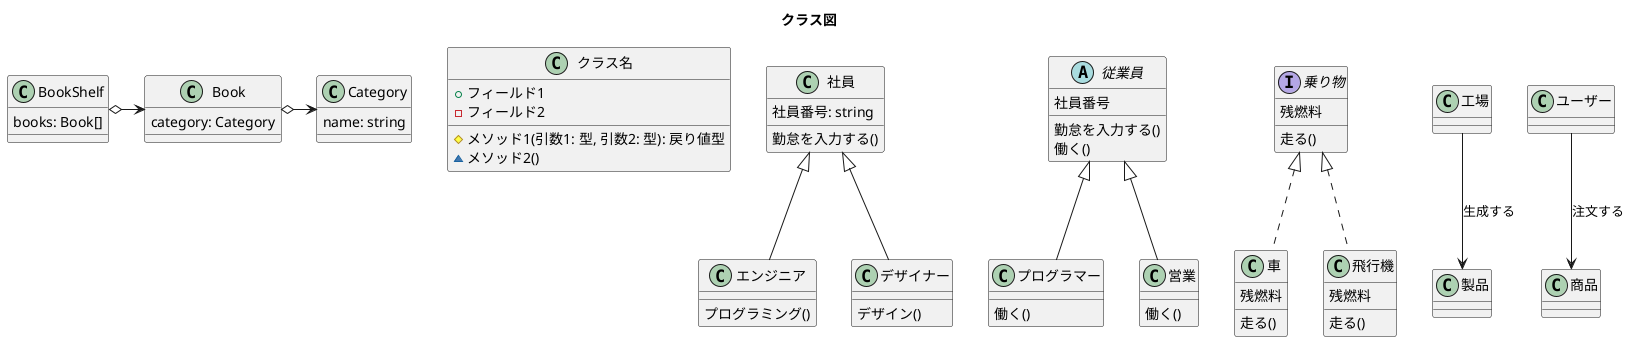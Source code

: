 @startuml
title クラス図

class クラス名 {
  + フィールド1 
  - フィールド2
  # メソッド1(引数1: 型, 引数2: 型): 戻り値型
  ~ メソッド2()
}

'継承
class 社員 {
  社員番号: string
  勤怠を入力する()
}

class エンジニア extends 社員 {
  プログラミング()
}

class デザイナー extends 社員 {
  デザイン()
}

'抽象'
abstract class 従業員 {
  社員番号
  勤怠を入力する()
  働く()
}

class プログラマー extends 従業員 {
  働く()
}

class 営業 extends 従業員 {
  働く()
}

'インターフェース'
interface 乗り物 {
  残燃料
  走る()
}

class 車 implements 乗り物 {
  残燃料
  走る()
}

class 飛行機 implements 乗り物 {
  残燃料
  走る()
}

'集約'
class BookShelf {
  books: Book[]
}

class Book {
  category: Category
}

class Category {
  name: string
}

BookShelf o-> Book
Book o-> Category

'関連'

class 工場 {

}

class 製品 {

}

class ユーザー {

}

class 商品 {

}

工場 --> 製品 : 生成する
ユーザー --> 商品 : 注文する

@enduml

/*

フィールド: '可視性 フィールド名: 型'
メソッド: '可視性 メソッド名(引数名: 引数型): 戻り値型'

可視性
+ パブリック
- プライベート
# プロテクテッド
~ パッケージプライベート
*/
